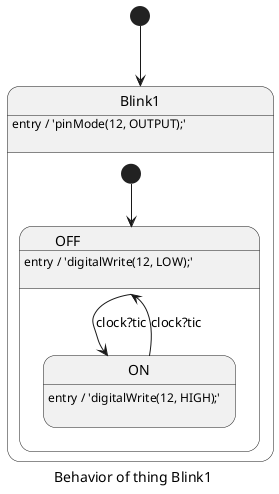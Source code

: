 @startuml
skinparam defaultTextAlignment left
caption Behavior of thing Blink1
[*] --> Blink1
state Blink1{
state OFF{
	OFF : entry / 'digitalWrite(12, LOW);'\n

OFF --> ON : clock?tic
}
state ON{
	ON : entry / 'digitalWrite(12, HIGH);'\n

ON --> OFF : clock?tic
}
[*] --> OFF
	Blink1 : entry / 'pinMode(12, OUTPUT);'\n
}
@enduml
